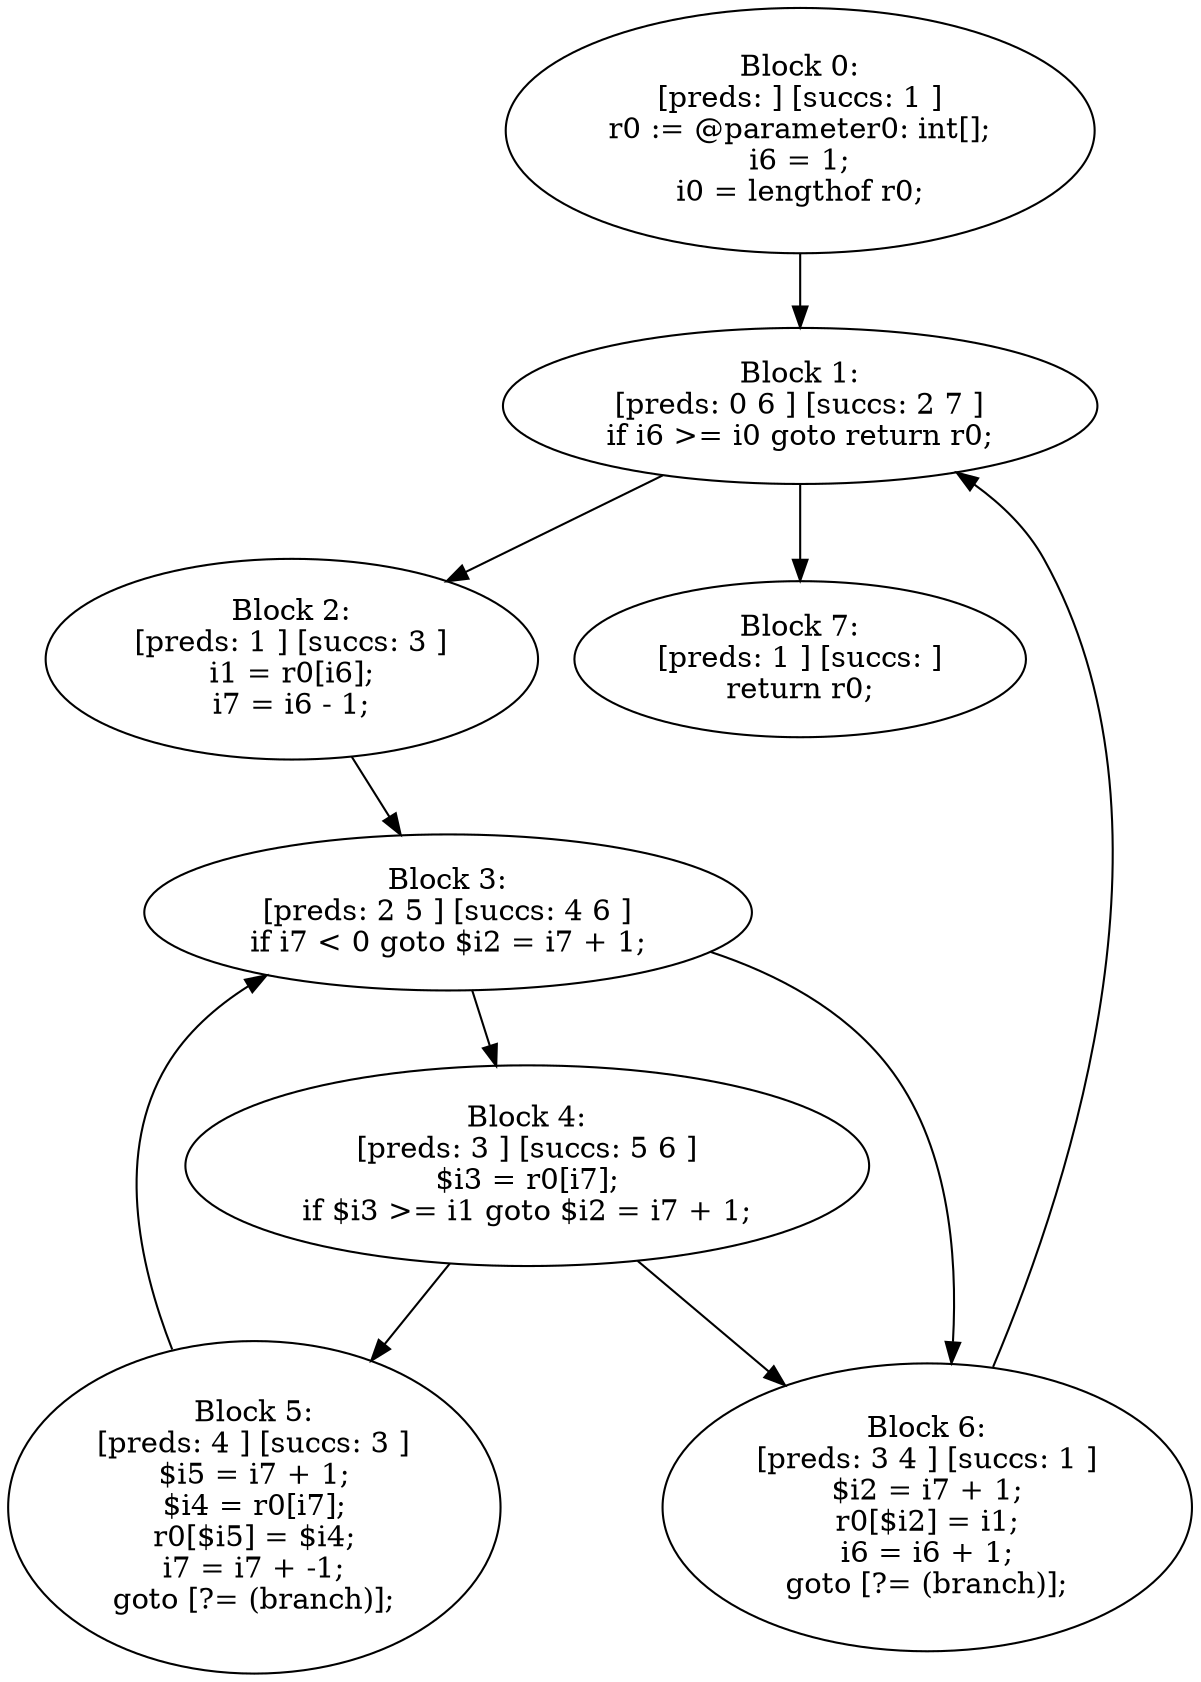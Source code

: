 digraph "unitGraph" {
    "Block 0:
[preds: ] [succs: 1 ]
r0 := @parameter0: int[];
i6 = 1;
i0 = lengthof r0;
"
    "Block 1:
[preds: 0 6 ] [succs: 2 7 ]
if i6 >= i0 goto return r0;
"
    "Block 2:
[preds: 1 ] [succs: 3 ]
i1 = r0[i6];
i7 = i6 - 1;
"
    "Block 3:
[preds: 2 5 ] [succs: 4 6 ]
if i7 < 0 goto $i2 = i7 + 1;
"
    "Block 4:
[preds: 3 ] [succs: 5 6 ]
$i3 = r0[i7];
if $i3 >= i1 goto $i2 = i7 + 1;
"
    "Block 5:
[preds: 4 ] [succs: 3 ]
$i5 = i7 + 1;
$i4 = r0[i7];
r0[$i5] = $i4;
i7 = i7 + -1;
goto [?= (branch)];
"
    "Block 6:
[preds: 3 4 ] [succs: 1 ]
$i2 = i7 + 1;
r0[$i2] = i1;
i6 = i6 + 1;
goto [?= (branch)];
"
    "Block 7:
[preds: 1 ] [succs: ]
return r0;
"
    "Block 0:
[preds: ] [succs: 1 ]
r0 := @parameter0: int[];
i6 = 1;
i0 = lengthof r0;
"->"Block 1:
[preds: 0 6 ] [succs: 2 7 ]
if i6 >= i0 goto return r0;
";
    "Block 1:
[preds: 0 6 ] [succs: 2 7 ]
if i6 >= i0 goto return r0;
"->"Block 2:
[preds: 1 ] [succs: 3 ]
i1 = r0[i6];
i7 = i6 - 1;
";
    "Block 1:
[preds: 0 6 ] [succs: 2 7 ]
if i6 >= i0 goto return r0;
"->"Block 7:
[preds: 1 ] [succs: ]
return r0;
";
    "Block 2:
[preds: 1 ] [succs: 3 ]
i1 = r0[i6];
i7 = i6 - 1;
"->"Block 3:
[preds: 2 5 ] [succs: 4 6 ]
if i7 < 0 goto $i2 = i7 + 1;
";
    "Block 3:
[preds: 2 5 ] [succs: 4 6 ]
if i7 < 0 goto $i2 = i7 + 1;
"->"Block 4:
[preds: 3 ] [succs: 5 6 ]
$i3 = r0[i7];
if $i3 >= i1 goto $i2 = i7 + 1;
";
    "Block 3:
[preds: 2 5 ] [succs: 4 6 ]
if i7 < 0 goto $i2 = i7 + 1;
"->"Block 6:
[preds: 3 4 ] [succs: 1 ]
$i2 = i7 + 1;
r0[$i2] = i1;
i6 = i6 + 1;
goto [?= (branch)];
";
    "Block 4:
[preds: 3 ] [succs: 5 6 ]
$i3 = r0[i7];
if $i3 >= i1 goto $i2 = i7 + 1;
"->"Block 5:
[preds: 4 ] [succs: 3 ]
$i5 = i7 + 1;
$i4 = r0[i7];
r0[$i5] = $i4;
i7 = i7 + -1;
goto [?= (branch)];
";
    "Block 4:
[preds: 3 ] [succs: 5 6 ]
$i3 = r0[i7];
if $i3 >= i1 goto $i2 = i7 + 1;
"->"Block 6:
[preds: 3 4 ] [succs: 1 ]
$i2 = i7 + 1;
r0[$i2] = i1;
i6 = i6 + 1;
goto [?= (branch)];
";
    "Block 5:
[preds: 4 ] [succs: 3 ]
$i5 = i7 + 1;
$i4 = r0[i7];
r0[$i5] = $i4;
i7 = i7 + -1;
goto [?= (branch)];
"->"Block 3:
[preds: 2 5 ] [succs: 4 6 ]
if i7 < 0 goto $i2 = i7 + 1;
";
    "Block 6:
[preds: 3 4 ] [succs: 1 ]
$i2 = i7 + 1;
r0[$i2] = i1;
i6 = i6 + 1;
goto [?= (branch)];
"->"Block 1:
[preds: 0 6 ] [succs: 2 7 ]
if i6 >= i0 goto return r0;
";
}
